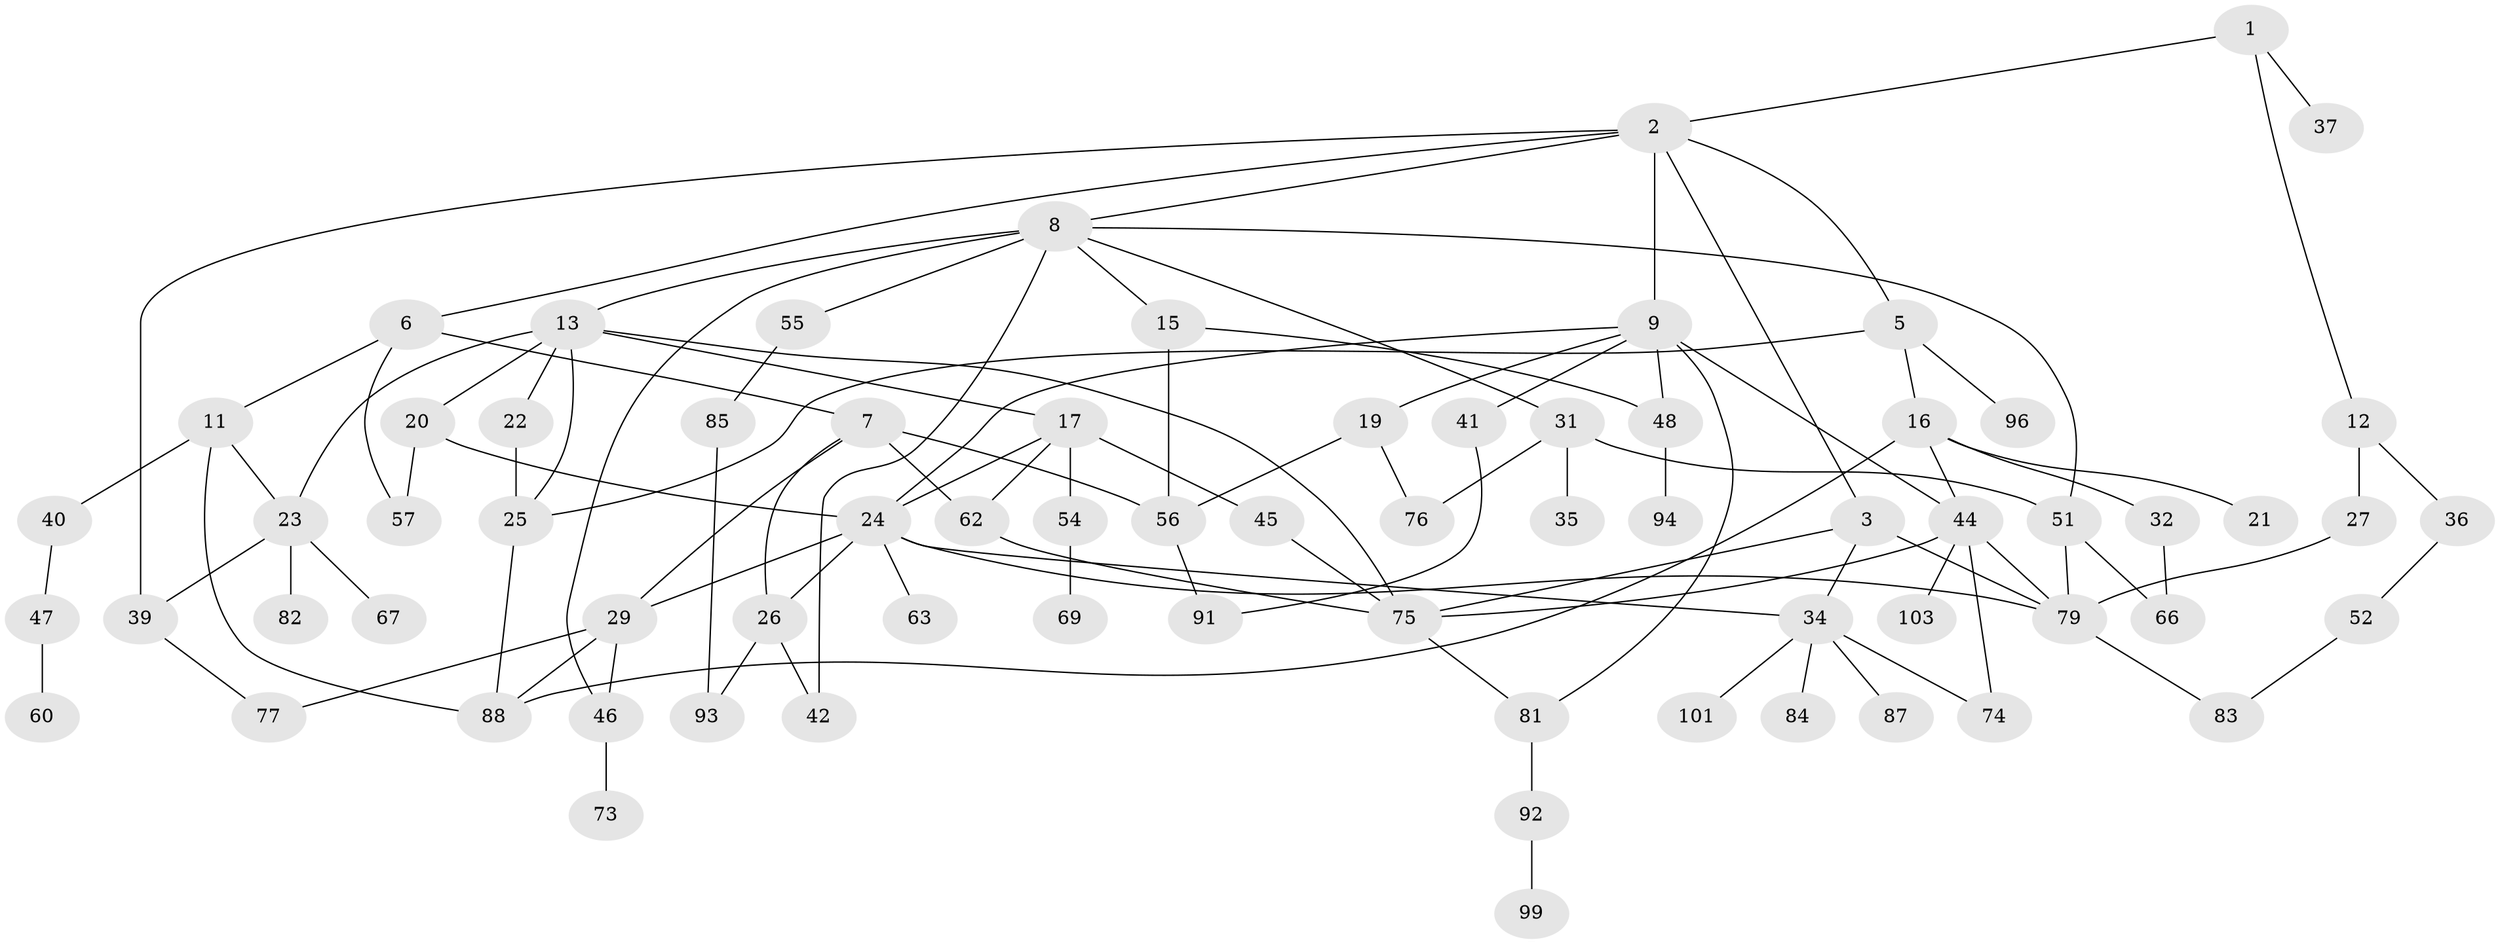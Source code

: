// original degree distribution, {2: 0.34951456310679613, 7: 0.019417475728155338, 4: 0.14563106796116504, 3: 0.20388349514563106, 5: 0.05825242718446602, 8: 0.009708737864077669, 1: 0.18446601941747573, 6: 0.02912621359223301}
// Generated by graph-tools (version 1.1) at 2025/17/03/04/25 18:17:03]
// undirected, 72 vertices, 108 edges
graph export_dot {
graph [start="1"]
  node [color=gray90,style=filled];
  1 [super="+4"];
  2;
  3;
  5 [super="+10"];
  6;
  7 [super="+97"];
  8 [super="+28+30"];
  9 [super="+78+18"];
  11 [super="+64"];
  12 [super="+14"];
  13;
  15 [super="+53"];
  16;
  17 [super="+43"];
  19;
  20;
  21;
  22;
  23 [super="+98"];
  24 [super="+33"];
  25 [super="+71+49"];
  26 [super="+50"];
  27;
  29 [super="+58"];
  31;
  32;
  34 [super="+70"];
  35;
  36;
  37;
  39;
  40;
  41;
  42;
  44 [super="+86"];
  45;
  46 [super="+59"];
  47;
  48;
  51 [super="+61+89"];
  52;
  54;
  55;
  56;
  57 [super="+95"];
  60;
  62;
  63;
  66;
  67;
  69;
  73;
  74;
  75;
  76;
  77;
  79 [super="+90"];
  81 [super="+100"];
  82;
  83;
  84;
  85;
  87;
  88;
  91;
  92;
  93;
  94;
  96;
  99;
  101;
  103;
  1 -- 2;
  1 -- 12;
  1 -- 37;
  2 -- 3;
  2 -- 5;
  2 -- 6;
  2 -- 8;
  2 -- 9;
  2 -- 39;
  3 -- 79;
  3 -- 75;
  3 -- 34;
  5 -- 16;
  5 -- 96;
  5 -- 25;
  6 -- 7;
  6 -- 11;
  6 -- 57;
  7 -- 26;
  7 -- 56;
  7 -- 29;
  7 -- 62;
  8 -- 13;
  8 -- 15;
  8 -- 42;
  8 -- 55;
  8 -- 46;
  8 -- 31;
  8 -- 51;
  9 -- 19;
  9 -- 44;
  9 -- 48;
  9 -- 81;
  9 -- 41;
  9 -- 24;
  11 -- 40;
  11 -- 88;
  11 -- 23;
  12 -- 27;
  12 -- 36;
  13 -- 17;
  13 -- 20;
  13 -- 22;
  13 -- 23;
  13 -- 75;
  13 -- 25;
  15 -- 56;
  15 -- 48;
  16 -- 21;
  16 -- 32;
  16 -- 88;
  16 -- 44;
  17 -- 62;
  17 -- 24;
  17 -- 45;
  17 -- 54;
  19 -- 56;
  19 -- 76;
  20 -- 24;
  20 -- 57;
  22 -- 25;
  23 -- 67;
  23 -- 82 [weight=2];
  23 -- 39;
  24 -- 29;
  24 -- 34 [weight=2];
  24 -- 63;
  24 -- 26;
  24 -- 79;
  25 -- 88;
  26 -- 93;
  26 -- 42;
  27 -- 79;
  29 -- 46;
  29 -- 77;
  29 -- 88;
  31 -- 35;
  31 -- 51;
  31 -- 76;
  32 -- 66;
  34 -- 87;
  34 -- 101;
  34 -- 84;
  34 -- 74;
  36 -- 52;
  39 -- 77;
  40 -- 47;
  41 -- 91;
  44 -- 74;
  44 -- 103;
  44 -- 75;
  44 -- 79;
  45 -- 75;
  46 -- 73;
  47 -- 60;
  48 -- 94;
  51 -- 79;
  51 -- 66;
  52 -- 83;
  54 -- 69;
  55 -- 85;
  56 -- 91;
  62 -- 75;
  75 -- 81;
  79 -- 83;
  81 -- 92;
  85 -- 93;
  92 -- 99;
}
